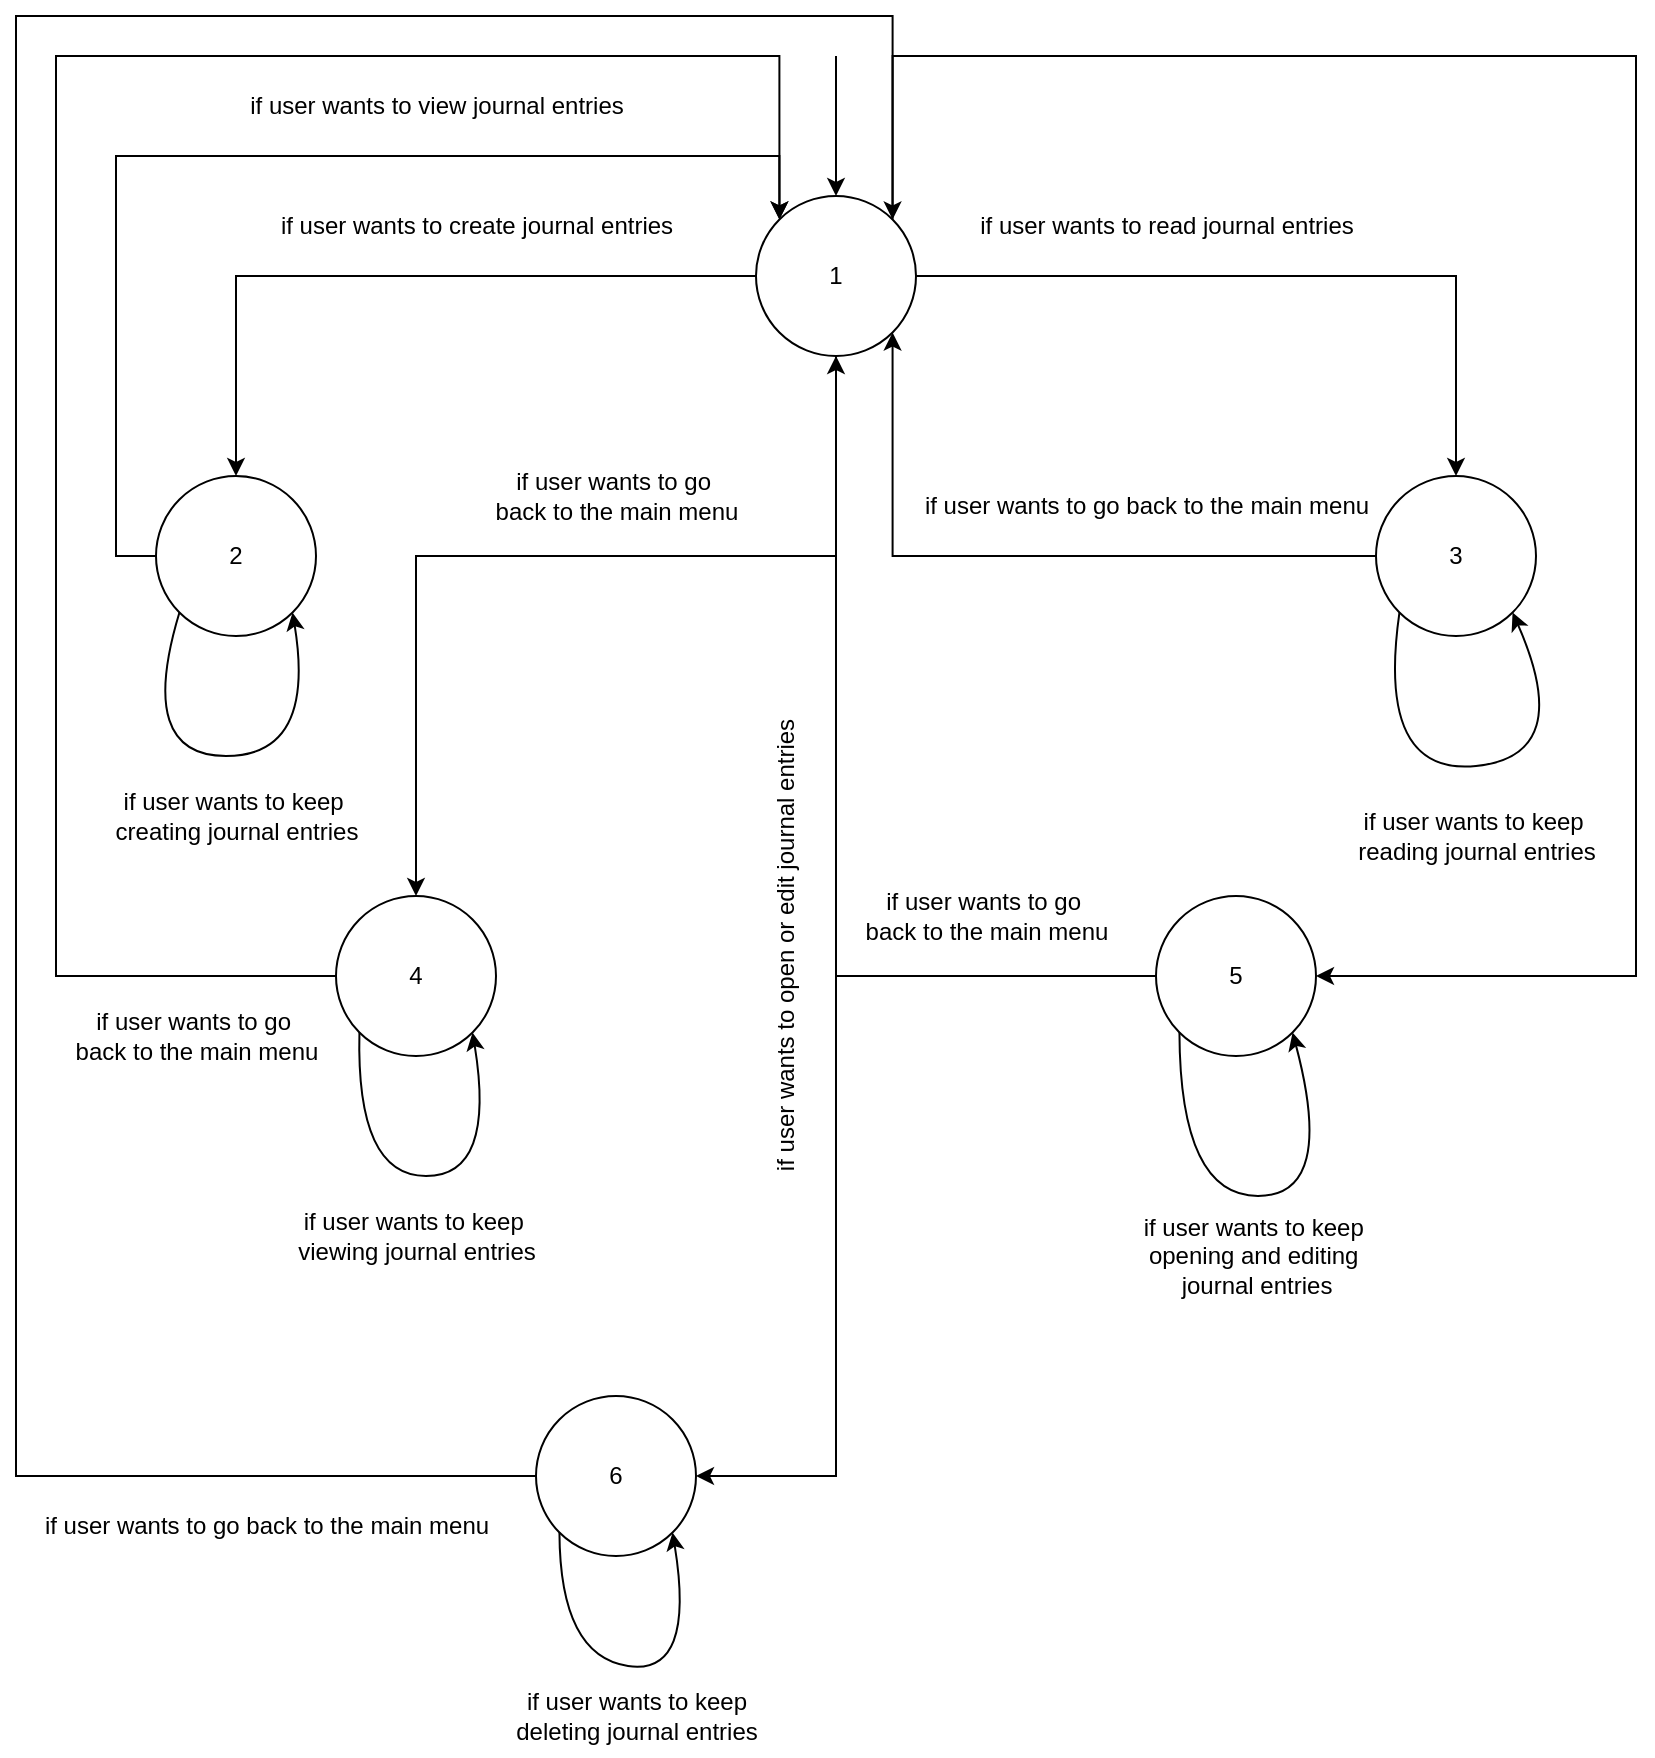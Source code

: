 <mxfile version="24.5.2" type="device">
  <diagram name="MainMenu" id="a34IwtYSpPxJmK4Jz1gu">
    <mxGraphModel dx="1393" dy="758" grid="1" gridSize="10" guides="1" tooltips="1" connect="1" arrows="1" fold="1" page="1" pageScale="1" pageWidth="850" pageHeight="1100" math="0" shadow="0">
      <root>
        <mxCell id="0" />
        <mxCell id="1" parent="0" />
        <mxCell id="jf7oUOKcc8Sbch9eEMcC-13" style="edgeStyle=orthogonalEdgeStyle;rounded=0;orthogonalLoop=1;jettySize=auto;html=1;exitX=0;exitY=0.5;exitDx=0;exitDy=0;entryX=0.5;entryY=0;entryDx=0;entryDy=0;" edge="1" parent="1" source="jf7oUOKcc8Sbch9eEMcC-1" target="jf7oUOKcc8Sbch9eEMcC-2">
          <mxGeometry relative="1" as="geometry" />
        </mxCell>
        <mxCell id="jf7oUOKcc8Sbch9eEMcC-19" style="edgeStyle=orthogonalEdgeStyle;rounded=0;orthogonalLoop=1;jettySize=auto;html=1;exitX=1;exitY=0.5;exitDx=0;exitDy=0;entryX=0.5;entryY=0;entryDx=0;entryDy=0;" edge="1" parent="1" source="jf7oUOKcc8Sbch9eEMcC-1" target="jf7oUOKcc8Sbch9eEMcC-3">
          <mxGeometry relative="1" as="geometry" />
        </mxCell>
        <mxCell id="jf7oUOKcc8Sbch9eEMcC-26" style="edgeStyle=orthogonalEdgeStyle;rounded=0;orthogonalLoop=1;jettySize=auto;html=1;exitX=0.5;exitY=1;exitDx=0;exitDy=0;entryX=0.5;entryY=0;entryDx=0;entryDy=0;" edge="1" parent="1" source="jf7oUOKcc8Sbch9eEMcC-1" target="jf7oUOKcc8Sbch9eEMcC-4">
          <mxGeometry relative="1" as="geometry">
            <Array as="points">
              <mxPoint x="420" y="290" />
              <mxPoint x="210" y="290" />
            </Array>
          </mxGeometry>
        </mxCell>
        <mxCell id="jf7oUOKcc8Sbch9eEMcC-50" style="edgeStyle=orthogonalEdgeStyle;rounded=0;orthogonalLoop=1;jettySize=auto;html=1;exitX=1;exitY=0;exitDx=0;exitDy=0;entryX=1;entryY=0.5;entryDx=0;entryDy=0;" edge="1" parent="1" source="jf7oUOKcc8Sbch9eEMcC-1" target="jf7oUOKcc8Sbch9eEMcC-5">
          <mxGeometry relative="1" as="geometry">
            <Array as="points">
              <mxPoint x="448" y="40" />
              <mxPoint x="820" y="40" />
              <mxPoint x="820" y="500" />
            </Array>
          </mxGeometry>
        </mxCell>
        <mxCell id="jf7oUOKcc8Sbch9eEMcC-77" style="edgeStyle=orthogonalEdgeStyle;rounded=0;orthogonalLoop=1;jettySize=auto;html=1;exitX=0.5;exitY=1;exitDx=0;exitDy=0;entryX=1;entryY=0.5;entryDx=0;entryDy=0;" edge="1" parent="1" source="jf7oUOKcc8Sbch9eEMcC-1" target="jf7oUOKcc8Sbch9eEMcC-6">
          <mxGeometry relative="1" as="geometry">
            <Array as="points">
              <mxPoint x="420" y="750" />
              <mxPoint x="360" y="750" />
            </Array>
          </mxGeometry>
        </mxCell>
        <mxCell id="jf7oUOKcc8Sbch9eEMcC-1" value="1" style="ellipse;whiteSpace=wrap;html=1;aspect=fixed;" vertex="1" parent="1">
          <mxGeometry x="380" y="110" width="80" height="80" as="geometry" />
        </mxCell>
        <mxCell id="jf7oUOKcc8Sbch9eEMcC-43" style="edgeStyle=orthogonalEdgeStyle;rounded=0;orthogonalLoop=1;jettySize=auto;html=1;exitX=0;exitY=0.5;exitDx=0;exitDy=0;entryX=0;entryY=0;entryDx=0;entryDy=0;" edge="1" parent="1" source="jf7oUOKcc8Sbch9eEMcC-2" target="jf7oUOKcc8Sbch9eEMcC-1">
          <mxGeometry relative="1" as="geometry">
            <Array as="points">
              <mxPoint x="60" y="290" />
              <mxPoint x="60" y="90" />
              <mxPoint x="392" y="90" />
            </Array>
          </mxGeometry>
        </mxCell>
        <mxCell id="jf7oUOKcc8Sbch9eEMcC-2" value="2" style="ellipse;whiteSpace=wrap;html=1;aspect=fixed;" vertex="1" parent="1">
          <mxGeometry x="80" y="250" width="80" height="80" as="geometry" />
        </mxCell>
        <mxCell id="jf7oUOKcc8Sbch9eEMcC-45" style="edgeStyle=orthogonalEdgeStyle;rounded=0;orthogonalLoop=1;jettySize=auto;html=1;exitX=0;exitY=0.5;exitDx=0;exitDy=0;entryX=1;entryY=1;entryDx=0;entryDy=0;" edge="1" parent="1" source="jf7oUOKcc8Sbch9eEMcC-3" target="jf7oUOKcc8Sbch9eEMcC-1">
          <mxGeometry relative="1" as="geometry" />
        </mxCell>
        <mxCell id="jf7oUOKcc8Sbch9eEMcC-3" value="3" style="ellipse;whiteSpace=wrap;html=1;aspect=fixed;" vertex="1" parent="1">
          <mxGeometry x="690" y="250" width="80" height="80" as="geometry" />
        </mxCell>
        <mxCell id="jf7oUOKcc8Sbch9eEMcC-41" style="edgeStyle=orthogonalEdgeStyle;rounded=0;orthogonalLoop=1;jettySize=auto;html=1;exitX=0;exitY=0.5;exitDx=0;exitDy=0;entryX=0;entryY=0;entryDx=0;entryDy=0;" edge="1" parent="1" source="jf7oUOKcc8Sbch9eEMcC-4" target="jf7oUOKcc8Sbch9eEMcC-1">
          <mxGeometry relative="1" as="geometry">
            <Array as="points">
              <mxPoint x="30" y="500" />
              <mxPoint x="30" y="40" />
              <mxPoint x="392" y="40" />
            </Array>
          </mxGeometry>
        </mxCell>
        <mxCell id="jf7oUOKcc8Sbch9eEMcC-4" value="4" style="ellipse;whiteSpace=wrap;html=1;aspect=fixed;" vertex="1" parent="1">
          <mxGeometry x="170" y="460" width="80" height="80" as="geometry" />
        </mxCell>
        <mxCell id="jf7oUOKcc8Sbch9eEMcC-78" style="edgeStyle=orthogonalEdgeStyle;rounded=0;orthogonalLoop=1;jettySize=auto;html=1;exitX=0;exitY=0.5;exitDx=0;exitDy=0;entryX=0.5;entryY=1;entryDx=0;entryDy=0;" edge="1" parent="1" source="jf7oUOKcc8Sbch9eEMcC-5" target="jf7oUOKcc8Sbch9eEMcC-1">
          <mxGeometry relative="1" as="geometry" />
        </mxCell>
        <mxCell id="jf7oUOKcc8Sbch9eEMcC-5" value="5" style="ellipse;whiteSpace=wrap;html=1;aspect=fixed;" vertex="1" parent="1">
          <mxGeometry x="580" y="460" width="80" height="80" as="geometry" />
        </mxCell>
        <mxCell id="jf7oUOKcc8Sbch9eEMcC-56" style="edgeStyle=orthogonalEdgeStyle;rounded=0;orthogonalLoop=1;jettySize=auto;html=1;exitX=0;exitY=0.5;exitDx=0;exitDy=0;entryX=1;entryY=0;entryDx=0;entryDy=0;" edge="1" parent="1" source="jf7oUOKcc8Sbch9eEMcC-6" target="jf7oUOKcc8Sbch9eEMcC-1">
          <mxGeometry relative="1" as="geometry">
            <Array as="points">
              <mxPoint x="10" y="750" />
              <mxPoint x="10" y="20" />
              <mxPoint x="448" y="20" />
            </Array>
          </mxGeometry>
        </mxCell>
        <mxCell id="jf7oUOKcc8Sbch9eEMcC-6" value="6" style="ellipse;whiteSpace=wrap;html=1;aspect=fixed;" vertex="1" parent="1">
          <mxGeometry x="270" y="710" width="80" height="80" as="geometry" />
        </mxCell>
        <mxCell id="jf7oUOKcc8Sbch9eEMcC-8" value="" style="endArrow=classic;html=1;rounded=0;entryX=0.5;entryY=0;entryDx=0;entryDy=0;" edge="1" parent="1" target="jf7oUOKcc8Sbch9eEMcC-1">
          <mxGeometry width="50" height="50" relative="1" as="geometry">
            <mxPoint x="420" y="40" as="sourcePoint" />
            <mxPoint x="424" y="70" as="targetPoint" />
          </mxGeometry>
        </mxCell>
        <mxCell id="jf7oUOKcc8Sbch9eEMcC-14" value="if user wants to create journal entries" style="text;html=1;align=center;verticalAlign=middle;resizable=0;points=[];autosize=1;strokeColor=none;fillColor=none;" vertex="1" parent="1">
          <mxGeometry x="130" y="110" width="220" height="30" as="geometry" />
        </mxCell>
        <mxCell id="jf7oUOKcc8Sbch9eEMcC-16" value="if user wants to go&amp;nbsp;&lt;div&gt;back to the main menu&lt;/div&gt;" style="text;html=1;align=center;verticalAlign=middle;resizable=0;points=[];autosize=1;strokeColor=none;fillColor=none;" vertex="1" parent="1">
          <mxGeometry x="240" y="240" width="140" height="40" as="geometry" />
        </mxCell>
        <mxCell id="jf7oUOKcc8Sbch9eEMcC-17" value="" style="curved=1;endArrow=classic;html=1;rounded=0;exitX=0;exitY=1;exitDx=0;exitDy=0;entryX=1;entryY=1;entryDx=0;entryDy=0;" edge="1" parent="1" source="jf7oUOKcc8Sbch9eEMcC-2" target="jf7oUOKcc8Sbch9eEMcC-2">
          <mxGeometry width="50" height="50" relative="1" as="geometry">
            <mxPoint x="160" y="480" as="sourcePoint" />
            <mxPoint x="210" y="430" as="targetPoint" />
            <Array as="points">
              <mxPoint x="70" y="390" />
              <mxPoint x="160" y="390" />
            </Array>
          </mxGeometry>
        </mxCell>
        <mxCell id="jf7oUOKcc8Sbch9eEMcC-18" value="if user wants to keep&amp;nbsp;&lt;div&gt;creating journal entries&lt;/div&gt;" style="text;html=1;align=center;verticalAlign=middle;resizable=0;points=[];autosize=1;strokeColor=none;fillColor=none;" vertex="1" parent="1">
          <mxGeometry x="50" y="400" width="140" height="40" as="geometry" />
        </mxCell>
        <mxCell id="jf7oUOKcc8Sbch9eEMcC-21" value="if user wants to read journal entries" style="text;html=1;align=center;verticalAlign=middle;resizable=0;points=[];autosize=1;strokeColor=none;fillColor=none;" vertex="1" parent="1">
          <mxGeometry x="480" y="110" width="210" height="30" as="geometry" />
        </mxCell>
        <mxCell id="jf7oUOKcc8Sbch9eEMcC-22" value="if user wants to go back to the main menu" style="text;html=1;align=center;verticalAlign=middle;resizable=0;points=[];autosize=1;strokeColor=none;fillColor=none;" vertex="1" parent="1">
          <mxGeometry x="450" y="250" width="250" height="30" as="geometry" />
        </mxCell>
        <mxCell id="jf7oUOKcc8Sbch9eEMcC-24" value="" style="curved=1;endArrow=classic;html=1;rounded=0;exitX=0;exitY=1;exitDx=0;exitDy=0;entryX=1;entryY=1;entryDx=0;entryDy=0;" edge="1" parent="1" source="jf7oUOKcc8Sbch9eEMcC-3" target="jf7oUOKcc8Sbch9eEMcC-3">
          <mxGeometry width="50" height="50" relative="1" as="geometry">
            <mxPoint x="652" y="370" as="sourcePoint" />
            <mxPoint x="708" y="370" as="targetPoint" />
            <Array as="points">
              <mxPoint x="690" y="400" />
              <mxPoint x="790" y="390" />
            </Array>
          </mxGeometry>
        </mxCell>
        <mxCell id="jf7oUOKcc8Sbch9eEMcC-25" value="if user wants to keep&amp;nbsp;&lt;div&gt;reading journal entries&lt;/div&gt;" style="text;html=1;align=center;verticalAlign=middle;resizable=0;points=[];autosize=1;strokeColor=none;fillColor=none;" vertex="1" parent="1">
          <mxGeometry x="670" y="410" width="140" height="40" as="geometry" />
        </mxCell>
        <mxCell id="jf7oUOKcc8Sbch9eEMcC-28" value="if user wants to view journal entries" style="text;html=1;align=center;verticalAlign=middle;resizable=0;points=[];autosize=1;strokeColor=none;fillColor=none;" vertex="1" parent="1">
          <mxGeometry x="115" y="50" width="210" height="30" as="geometry" />
        </mxCell>
        <mxCell id="jf7oUOKcc8Sbch9eEMcC-30" value="if user wants to go&amp;nbsp;&lt;div&gt;back&amp;nbsp;&lt;span style=&quot;background-color: initial;&quot;&gt;to the main menu&lt;/span&gt;&lt;/div&gt;" style="text;html=1;align=center;verticalAlign=middle;resizable=0;points=[];autosize=1;strokeColor=none;fillColor=none;" vertex="1" parent="1">
          <mxGeometry x="30" y="510" width="140" height="40" as="geometry" />
        </mxCell>
        <mxCell id="jf7oUOKcc8Sbch9eEMcC-35" value="" style="curved=1;endArrow=classic;html=1;rounded=0;exitX=0;exitY=1;exitDx=0;exitDy=0;entryX=1;entryY=1;entryDx=0;entryDy=0;" edge="1" parent="1" source="jf7oUOKcc8Sbch9eEMcC-4" target="jf7oUOKcc8Sbch9eEMcC-4">
          <mxGeometry width="50" height="50" relative="1" as="geometry">
            <mxPoint x="112" y="568" as="sourcePoint" />
            <mxPoint x="168" y="568" as="targetPoint" />
            <Array as="points">
              <mxPoint x="180" y="600" />
              <mxPoint x="250" y="600" />
            </Array>
          </mxGeometry>
        </mxCell>
        <mxCell id="jf7oUOKcc8Sbch9eEMcC-36" value="if user wants to keep&amp;nbsp;&lt;div&gt;viewing journal entries&lt;/div&gt;" style="text;html=1;align=center;verticalAlign=middle;resizable=0;points=[];autosize=1;strokeColor=none;fillColor=none;" vertex="1" parent="1">
          <mxGeometry x="140" y="610" width="140" height="40" as="geometry" />
        </mxCell>
        <mxCell id="jf7oUOKcc8Sbch9eEMcC-49" value="if user wants to go&amp;nbsp;&lt;div&gt;back&amp;nbsp;&lt;span style=&quot;background-color: initial;&quot;&gt;to the main menu&lt;/span&gt;&lt;/div&gt;" style="text;html=1;align=center;verticalAlign=middle;resizable=0;points=[];autosize=1;strokeColor=none;fillColor=none;" vertex="1" parent="1">
          <mxGeometry x="425" y="450" width="140" height="40" as="geometry" />
        </mxCell>
        <mxCell id="jf7oUOKcc8Sbch9eEMcC-51" value="" style="curved=1;endArrow=classic;html=1;rounded=0;exitX=0;exitY=1;exitDx=0;exitDy=0;entryX=1;entryY=1;entryDx=0;entryDy=0;" edge="1" parent="1" source="jf7oUOKcc8Sbch9eEMcC-5" target="jf7oUOKcc8Sbch9eEMcC-5">
          <mxGeometry width="50" height="50" relative="1" as="geometry">
            <mxPoint x="622" y="590" as="sourcePoint" />
            <mxPoint x="678" y="590" as="targetPoint" />
            <Array as="points">
              <mxPoint x="592" y="610" />
              <mxPoint x="670" y="610" />
            </Array>
          </mxGeometry>
        </mxCell>
        <mxCell id="jf7oUOKcc8Sbch9eEMcC-52" value="if user wants to keep&amp;nbsp;&lt;div&gt;opening and editing&amp;nbsp;&lt;/div&gt;&lt;div&gt;journal entries&lt;/div&gt;" style="text;html=1;align=center;verticalAlign=middle;resizable=0;points=[];autosize=1;strokeColor=none;fillColor=none;" vertex="1" parent="1">
          <mxGeometry x="560" y="610" width="140" height="60" as="geometry" />
        </mxCell>
        <mxCell id="jf7oUOKcc8Sbch9eEMcC-57" value="if user wants to go back to the main menu" style="text;html=1;align=center;verticalAlign=middle;resizable=0;points=[];autosize=1;strokeColor=none;fillColor=none;" vertex="1" parent="1">
          <mxGeometry x="10" y="760" width="250" height="30" as="geometry" />
        </mxCell>
        <mxCell id="jf7oUOKcc8Sbch9eEMcC-64" value="if user wants to open or edit journal entries" style="text;html=1;align=center;verticalAlign=middle;resizable=0;points=[];autosize=1;strokeColor=none;fillColor=none;rotation=-90;" vertex="1" parent="1">
          <mxGeometry x="270" y="470" width="250" height="30" as="geometry" />
        </mxCell>
        <mxCell id="jf7oUOKcc8Sbch9eEMcC-83" value="" style="curved=1;endArrow=classic;html=1;rounded=0;exitX=0;exitY=1;exitDx=0;exitDy=0;entryX=1;entryY=1;entryDx=0;entryDy=0;" edge="1" parent="1" source="jf7oUOKcc8Sbch9eEMcC-6" target="jf7oUOKcc8Sbch9eEMcC-6">
          <mxGeometry width="50" height="50" relative="1" as="geometry">
            <mxPoint x="616.716" y="778.284" as="sourcePoint" />
            <mxPoint x="673.284" y="778.284" as="targetPoint" />
            <Array as="points">
              <mxPoint x="282" y="840" />
              <mxPoint x="350" y="850" />
            </Array>
          </mxGeometry>
        </mxCell>
        <mxCell id="jf7oUOKcc8Sbch9eEMcC-84" value="if user wants to keep&lt;div&gt;deleting journal entries&lt;/div&gt;" style="text;html=1;align=center;verticalAlign=middle;resizable=0;points=[];autosize=1;strokeColor=none;fillColor=none;" vertex="1" parent="1">
          <mxGeometry x="250" y="850" width="140" height="40" as="geometry" />
        </mxCell>
      </root>
    </mxGraphModel>
  </diagram>
</mxfile>
